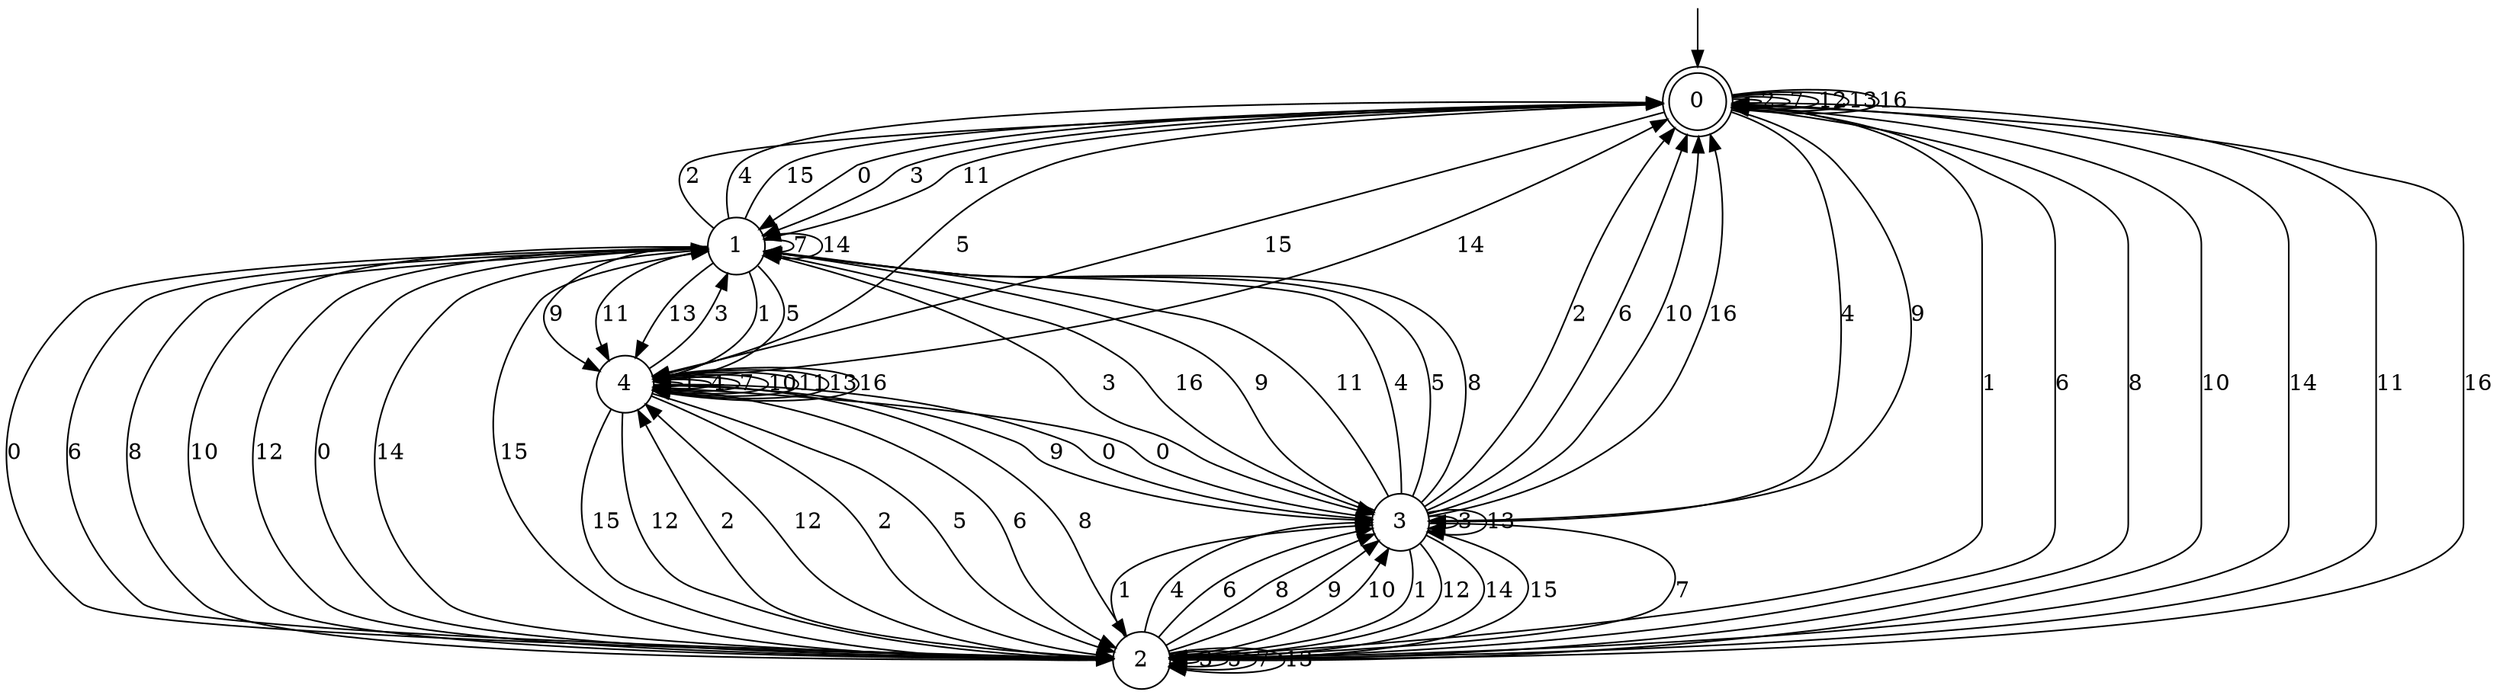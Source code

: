 digraph g {

	s0 [shape="doublecircle" label="0"];
	s1 [shape="circle" label="1"];
	s2 [shape="circle" label="2"];
	s3 [shape="circle" label="3"];
	s4 [shape="circle" label="4"];
	s0 -> s1 [label="0"];
	s0 -> s2 [label="1"];
	s0 -> s0 [label="2"];
	s0 -> s1 [label="3"];
	s0 -> s3 [label="4"];
	s0 -> s4 [label="5"];
	s0 -> s2 [label="6"];
	s0 -> s0 [label="7"];
	s0 -> s2 [label="8"];
	s0 -> s3 [label="9"];
	s0 -> s2 [label="10"];
	s0 -> s1 [label="11"];
	s0 -> s0 [label="12"];
	s0 -> s0 [label="13"];
	s0 -> s2 [label="14"];
	s0 -> s4 [label="15"];
	s0 -> s0 [label="16"];
	s1 -> s2 [label="0"];
	s1 -> s4 [label="1"];
	s1 -> s0 [label="2"];
	s1 -> s3 [label="3"];
	s1 -> s0 [label="4"];
	s1 -> s4 [label="5"];
	s1 -> s2 [label="6"];
	s1 -> s1 [label="7"];
	s1 -> s2 [label="8"];
	s1 -> s4 [label="9"];
	s1 -> s2 [label="10"];
	s1 -> s4 [label="11"];
	s1 -> s2 [label="12"];
	s1 -> s4 [label="13"];
	s1 -> s1 [label="14"];
	s1 -> s0 [label="15"];
	s1 -> s3 [label="16"];
	s2 -> s1 [label="0"];
	s2 -> s3 [label="1"];
	s2 -> s4 [label="2"];
	s2 -> s2 [label="3"];
	s2 -> s3 [label="4"];
	s2 -> s2 [label="5"];
	s2 -> s3 [label="6"];
	s2 -> s2 [label="7"];
	s2 -> s3 [label="8"];
	s2 -> s3 [label="9"];
	s2 -> s3 [label="10"];
	s2 -> s0 [label="11"];
	s2 -> s4 [label="12"];
	s2 -> s2 [label="13"];
	s2 -> s1 [label="14"];
	s2 -> s1 [label="15"];
	s2 -> s0 [label="16"];
	s3 -> s4 [label="0"];
	s3 -> s2 [label="1"];
	s3 -> s0 [label="2"];
	s3 -> s3 [label="3"];
	s3 -> s1 [label="4"];
	s3 -> s1 [label="5"];
	s3 -> s0 [label="6"];
	s3 -> s2 [label="7"];
	s3 -> s1 [label="8"];
	s3 -> s1 [label="9"];
	s3 -> s0 [label="10"];
	s3 -> s1 [label="11"];
	s3 -> s2 [label="12"];
	s3 -> s3 [label="13"];
	s3 -> s2 [label="14"];
	s3 -> s2 [label="15"];
	s3 -> s0 [label="16"];
	s4 -> s3 [label="0"];
	s4 -> s4 [label="1"];
	s4 -> s2 [label="2"];
	s4 -> s1 [label="3"];
	s4 -> s4 [label="4"];
	s4 -> s2 [label="5"];
	s4 -> s2 [label="6"];
	s4 -> s4 [label="7"];
	s4 -> s2 [label="8"];
	s4 -> s3 [label="9"];
	s4 -> s4 [label="10"];
	s4 -> s4 [label="11"];
	s4 -> s2 [label="12"];
	s4 -> s4 [label="13"];
	s4 -> s0 [label="14"];
	s4 -> s2 [label="15"];
	s4 -> s4 [label="16"];

__start0 [label="" shape="none" width="0" height="0"];
__start0 -> s0;

}

